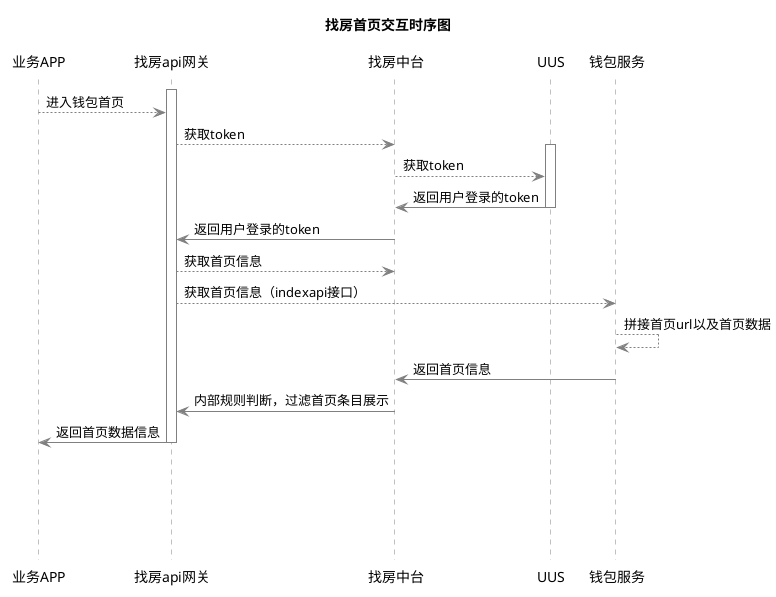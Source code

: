 @startuml
skinparam backgroundColor #FFFFFF
skinparam sequence {
	ArrowColor gray
	ParticipantBorderColor #FFFFFF
	ParticipantBackgroundColor #FFFFFF
	ActorBackgroundColor #FFFFFF
	ActorFontColor #FFFFFF
	LifeLineBorderColor gray
    LifeLineBackgroundColor gray

    ParticipantBorderColor FFFFFF
'    LifeLineBorderColor blue
'    LifeLineBackgroundColor #A9DCDF



'ArrowColor DeepSkyBlue
'	ActorBorderColor DeepSkyBlue
'	LifeLineBorderColor blue
'	LifeLineBackgroundColor #A9DCDF
'
'	ParticipantBorderColor DeepSkyBlue
'	ParticipantBackgroundColor DodgerBlue
'	ParticipantFontName Impact
'	ParticipantFontSize 17
'	ParticipantFontColor #A9DCDF
'
'	ActorBackgroundColor aqua
'	ActorFontColor DeepSkyBlue
'	ActorFontSize 17
'	ActorFontName Aapex
}

title 找房首页交互时序图
participant 业务APP #FFFFFF
participant 找房api网关 #FFFFFF
participant 找房中台 #FFFFFF
participant UUS #FFFFFF
participant 钱包服务 #FFFFFF



activate 找房api网关 #FFFFFF
业务APP-->找房api网关: 进入钱包首页


找房api网关-->找房中台: 获取token
activate UUS #FFFFFF

找房中台-->UUS: 获取token


UUS->找房中台: 返回用户登录的token
deactivate "UUS"

找房中台->找房api网关: 返回用户登录的token

找房api网关-->找房中台: 获取首页信息
找房api网关-->钱包服务: 获取首页信息（indexapi接口）
钱包服务-->钱包服务: 拼接首页url以及首页数据
钱包服务->找房中台: 返回首页信息

找房中台->找房api网关: 内部规则判断，过滤首页条目展示

找房api网关->业务APP: 返回首页数据信息


deactivate "找房api网关"


||100||


@enduml